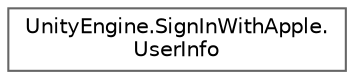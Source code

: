 digraph "Graphical Class Hierarchy"
{
 // LATEX_PDF_SIZE
  bgcolor="transparent";
  edge [fontname=Helvetica,fontsize=10,labelfontname=Helvetica,labelfontsize=10];
  node [fontname=Helvetica,fontsize=10,shape=box,height=0.2,width=0.4];
  rankdir="LR";
  Node0 [id="Node000000",label="UnityEngine.SignInWithApple.\lUserInfo",height=0.2,width=0.4,color="grey40", fillcolor="white", style="filled",URL="$struct_unity_engine_1_1_sign_in_with_apple_1_1_user_info.html",tooltip=" "];
}
